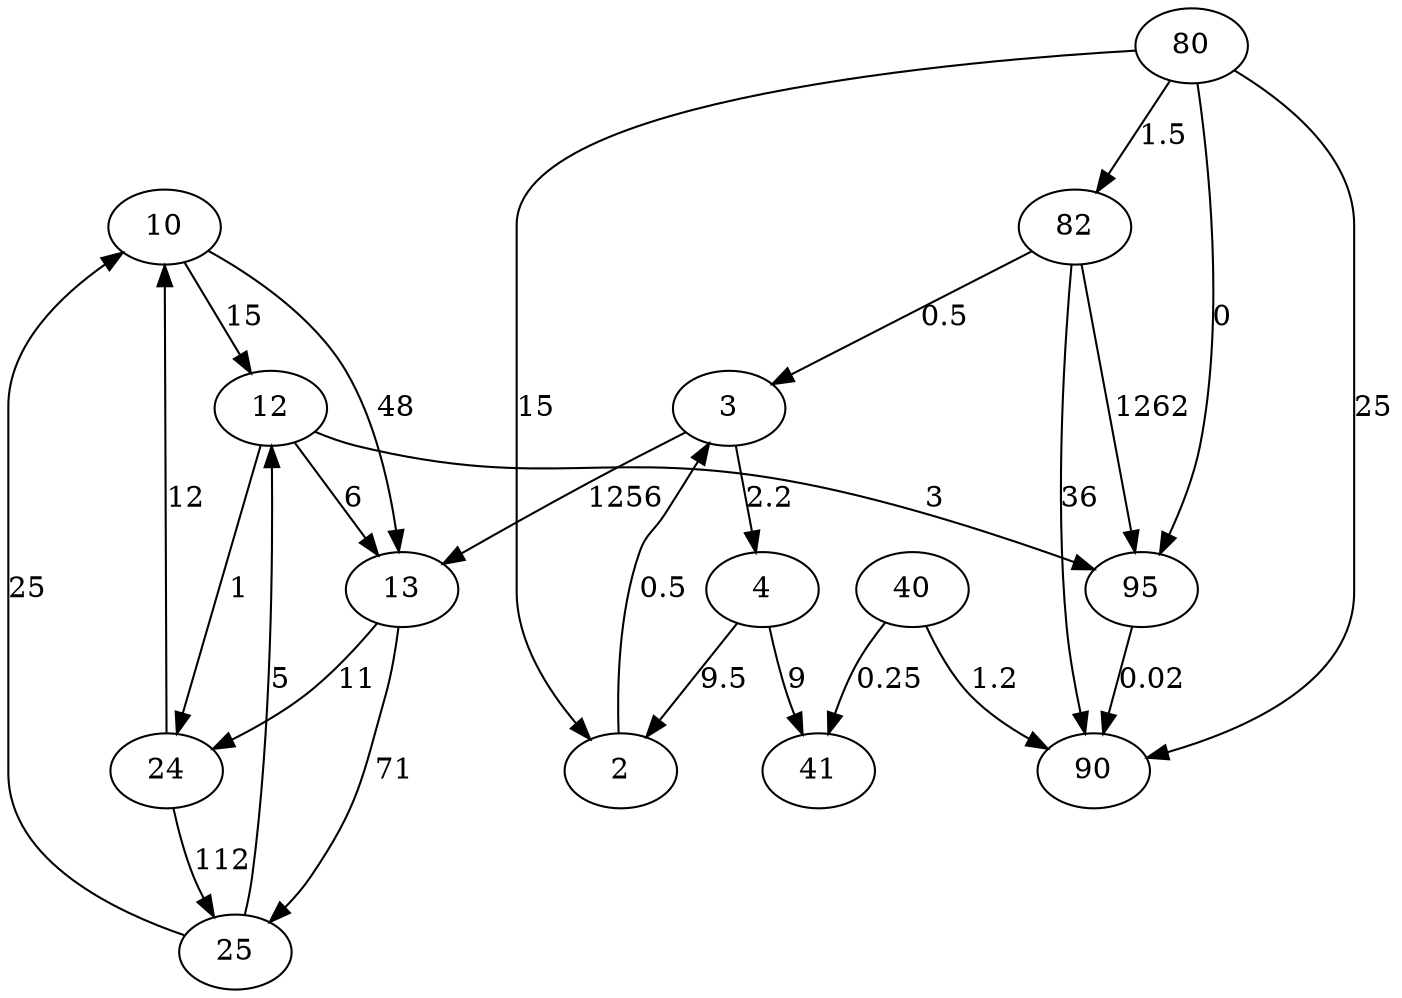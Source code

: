 digraph {
    10->12 [label=15];
    10->13 [label=48];
    12->24 [label=1];
    12->13 [label=6];
    12->95 [label=3];
    13->24 [label=11];
    13->25 [label=71];
    24->10 [label=12];
    24->25 [label=112];
    25->12 [label=5];
    25->10 [label=25];
    80->95 [label=0];
    80->82 [label=1.5];
    80->90 [label=25];
    80->2 [label=15];
    95->90 [label=0.02];
    82->90 [label=36];
    82->95 [label=1262];
    82->3 [label=0.5];
    90;
    2->3 [label=0.5];
    3->4 [label=2.2];
    3->13 [label=1256];
    4->2 [label=9.5];
    4->41 [label=9];
    40->41 [label=0.25];
    40->90 [label=1.2];
    41;
}